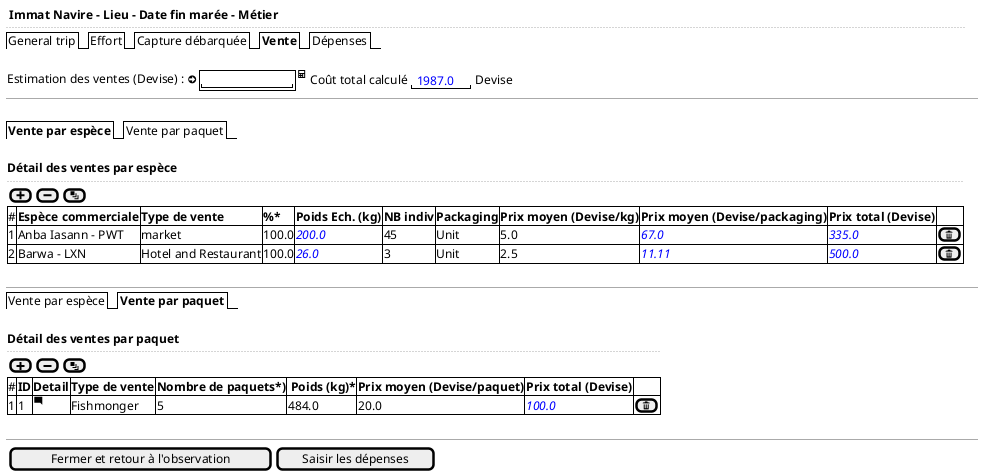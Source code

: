 @startsalt
{
  <b> Immat Navire - Lieu - Date fin marée - Métier
  ..
  {/ General trip | Effort | Capture débarquée | <b>Vente | Dépenses }
  .
  {Estimation des ventes (Devise) : <&arrow-circle-right> {+"           " } <&calculator> | {Coût total calculé  {"<color:blue> 1987.0"} Devise }}
  -- | --
  .
  {/ <b>Vente par espèce | Vente par paquet }
  .
  {
  <b>Détail des ventes par espèce
  ..
  {[<&plus>] | [<&minus>] | [<&layers>]}

  {#
  # | <b>Espèce commerciale | <b>Type de vente     | <b>%* | <b>Poids Ech. (kg) | <b>NB indiv | <b>Packaging | <b>Prix moyen (Devise/kg) | <b>Prix moyen (Devise/packaging) | <b>Prix total (Devise)   | .
  1 | Anba Iasann - PWT     | market               | 100.0 | <color:blue><i>200.0           | 45 | Unit | 5.0 | <color:blue><i>67.0  | <color:blue><i>335.0   | [<&trash>]
  2 | Barwa - LXN           | Hotel and Restaurant | 100.0 | <color:blue><i>26.0            | 3  | Unit | 2.5 | <color:blue><i>11.11 | <color:blue><i>500.0   | [<&trash>]
  }
  }
  .
  -- | --
  {/ Vente par espèce | <b>Vente par paquet }
   .
  {
  <b>Détail des ventes par paquet
  ..
  {[<&plus>] | [<&minus>] | [<&layers>]}

  {#
  # | <b>ID | <b>Detail         | <b>Type de vente | <b>Nombre de paquets*)   | <b> Poids (kg)* | <b>Prix moyen (Devise/paquet) | <b>Prix total (Devise)   | .
  1 | 1     | <&comment-square> | Fishmonger       | 5             | 484.0 | 20.0 | <color:blue><i>100.0   | [<&trash>]
  }
  }
  .
  -- | --
  {{[Fermer et retour à l'observation] | [Saisir les dépenses]}}
}
@endsalt
